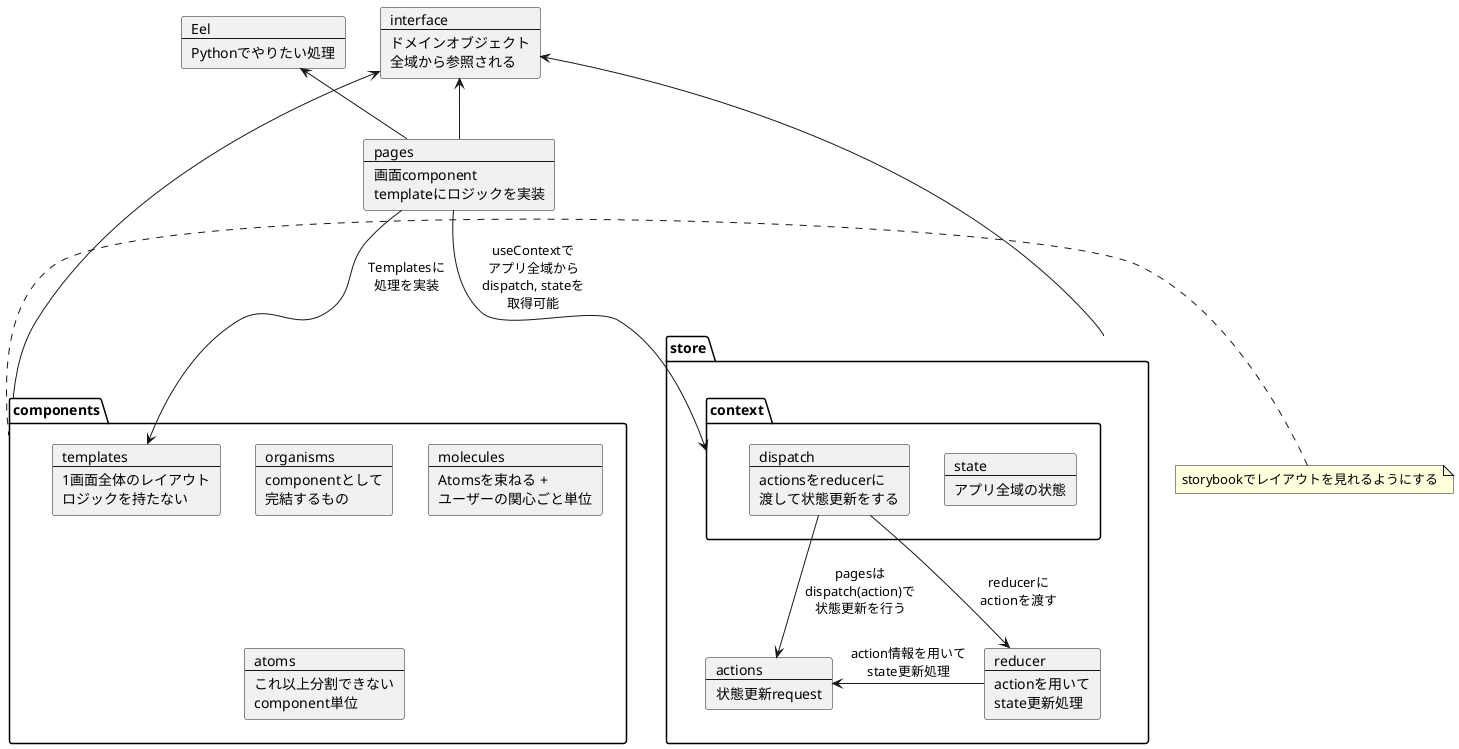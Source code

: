 @startuml{basic.jpg}
package "components" {
  card templates [
  templates
  ----
  1画面全体のレイアウト
  ロジックを持たない
  ]
  card organisms [
  organisms
  ----
  componentとして
  完結するもの
  ]
  card molecules [
  molecules
  ----
  Atomsを束ねる +
  ユーザーの関心ごと単位
  ]
  card atoms [
  atoms
  ----
  これ以上分割できない
  component単位
  ]
}
note left of components: storybookでレイアウトを見れるようにする


package "store" {
  package "context" {
    card state [
    state
    ----
    アプリ全域の状態
    ]
    card dispatch [
    dispatch
    ----
    actionsをreducerに
    渡して状態更新をする
    ]
  }

  card actions [
  actions
  ----
  状態更新request
  ]
  card reducer [
  reducer
  ----
  actionを用いて
  state更新処理
  ]

  dispatch -down-> actions: pagesは\ndispatch(action)で\n状態更新を行う
  dispatch -down-> reducer: reducerに\nactionを渡す
  reducer -left-> actions: action情報を用いて\nstate更新処理
}


card pages [
pages
----
画面component
templateにロジックを実装
]

card interface [
interface
----
ドメインオブジェクト
全域から参照される
]

card Eel [
Eel
----
Pythonでやりたい処理
]

pages -down-> templates: Templatesに\n処理を実装
pages -down-> context: useContextで\nアプリ全域から\ndispatch, stateを\n取得可能
pages -up-> Eel
store -up-> interface
components -up-> interface
pages -up-> interface

@enduml